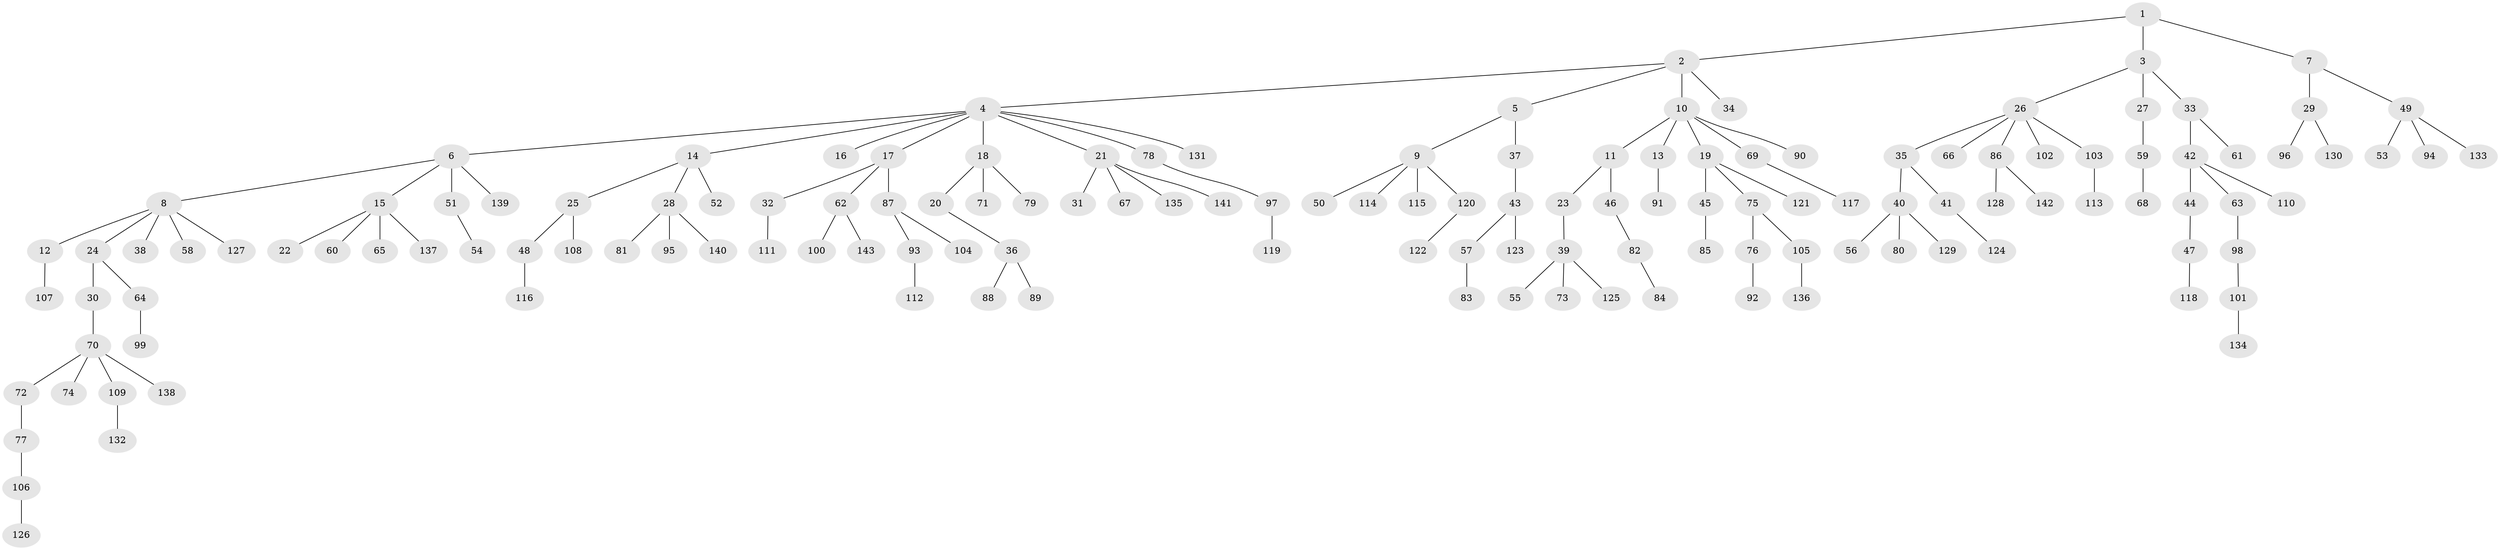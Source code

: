 // coarse degree distribution, {1: 0.7464788732394366, 2: 0.15492957746478872, 5: 0.028169014084507043, 4: 0.056338028169014086, 39: 0.014084507042253521}
// Generated by graph-tools (version 1.1) at 2025/55/03/04/25 21:55:51]
// undirected, 143 vertices, 142 edges
graph export_dot {
graph [start="1"]
  node [color=gray90,style=filled];
  1;
  2;
  3;
  4;
  5;
  6;
  7;
  8;
  9;
  10;
  11;
  12;
  13;
  14;
  15;
  16;
  17;
  18;
  19;
  20;
  21;
  22;
  23;
  24;
  25;
  26;
  27;
  28;
  29;
  30;
  31;
  32;
  33;
  34;
  35;
  36;
  37;
  38;
  39;
  40;
  41;
  42;
  43;
  44;
  45;
  46;
  47;
  48;
  49;
  50;
  51;
  52;
  53;
  54;
  55;
  56;
  57;
  58;
  59;
  60;
  61;
  62;
  63;
  64;
  65;
  66;
  67;
  68;
  69;
  70;
  71;
  72;
  73;
  74;
  75;
  76;
  77;
  78;
  79;
  80;
  81;
  82;
  83;
  84;
  85;
  86;
  87;
  88;
  89;
  90;
  91;
  92;
  93;
  94;
  95;
  96;
  97;
  98;
  99;
  100;
  101;
  102;
  103;
  104;
  105;
  106;
  107;
  108;
  109;
  110;
  111;
  112;
  113;
  114;
  115;
  116;
  117;
  118;
  119;
  120;
  121;
  122;
  123;
  124;
  125;
  126;
  127;
  128;
  129;
  130;
  131;
  132;
  133;
  134;
  135;
  136;
  137;
  138;
  139;
  140;
  141;
  142;
  143;
  1 -- 2;
  1 -- 3;
  1 -- 7;
  2 -- 4;
  2 -- 5;
  2 -- 10;
  2 -- 34;
  3 -- 26;
  3 -- 27;
  3 -- 33;
  4 -- 6;
  4 -- 14;
  4 -- 16;
  4 -- 17;
  4 -- 18;
  4 -- 21;
  4 -- 78;
  4 -- 131;
  5 -- 9;
  5 -- 37;
  6 -- 8;
  6 -- 15;
  6 -- 51;
  6 -- 139;
  7 -- 29;
  7 -- 49;
  8 -- 12;
  8 -- 24;
  8 -- 38;
  8 -- 58;
  8 -- 127;
  9 -- 50;
  9 -- 114;
  9 -- 115;
  9 -- 120;
  10 -- 11;
  10 -- 13;
  10 -- 19;
  10 -- 69;
  10 -- 90;
  11 -- 23;
  11 -- 46;
  12 -- 107;
  13 -- 91;
  14 -- 25;
  14 -- 28;
  14 -- 52;
  15 -- 22;
  15 -- 60;
  15 -- 65;
  15 -- 137;
  17 -- 32;
  17 -- 62;
  17 -- 87;
  18 -- 20;
  18 -- 71;
  18 -- 79;
  19 -- 45;
  19 -- 75;
  19 -- 121;
  20 -- 36;
  21 -- 31;
  21 -- 67;
  21 -- 135;
  21 -- 141;
  23 -- 39;
  24 -- 30;
  24 -- 64;
  25 -- 48;
  25 -- 108;
  26 -- 35;
  26 -- 66;
  26 -- 86;
  26 -- 102;
  26 -- 103;
  27 -- 59;
  28 -- 81;
  28 -- 95;
  28 -- 140;
  29 -- 96;
  29 -- 130;
  30 -- 70;
  32 -- 111;
  33 -- 42;
  33 -- 61;
  35 -- 40;
  35 -- 41;
  36 -- 88;
  36 -- 89;
  37 -- 43;
  39 -- 55;
  39 -- 73;
  39 -- 125;
  40 -- 56;
  40 -- 80;
  40 -- 129;
  41 -- 124;
  42 -- 44;
  42 -- 63;
  42 -- 110;
  43 -- 57;
  43 -- 123;
  44 -- 47;
  45 -- 85;
  46 -- 82;
  47 -- 118;
  48 -- 116;
  49 -- 53;
  49 -- 94;
  49 -- 133;
  51 -- 54;
  57 -- 83;
  59 -- 68;
  62 -- 100;
  62 -- 143;
  63 -- 98;
  64 -- 99;
  69 -- 117;
  70 -- 72;
  70 -- 74;
  70 -- 109;
  70 -- 138;
  72 -- 77;
  75 -- 76;
  75 -- 105;
  76 -- 92;
  77 -- 106;
  78 -- 97;
  82 -- 84;
  86 -- 128;
  86 -- 142;
  87 -- 93;
  87 -- 104;
  93 -- 112;
  97 -- 119;
  98 -- 101;
  101 -- 134;
  103 -- 113;
  105 -- 136;
  106 -- 126;
  109 -- 132;
  120 -- 122;
}
